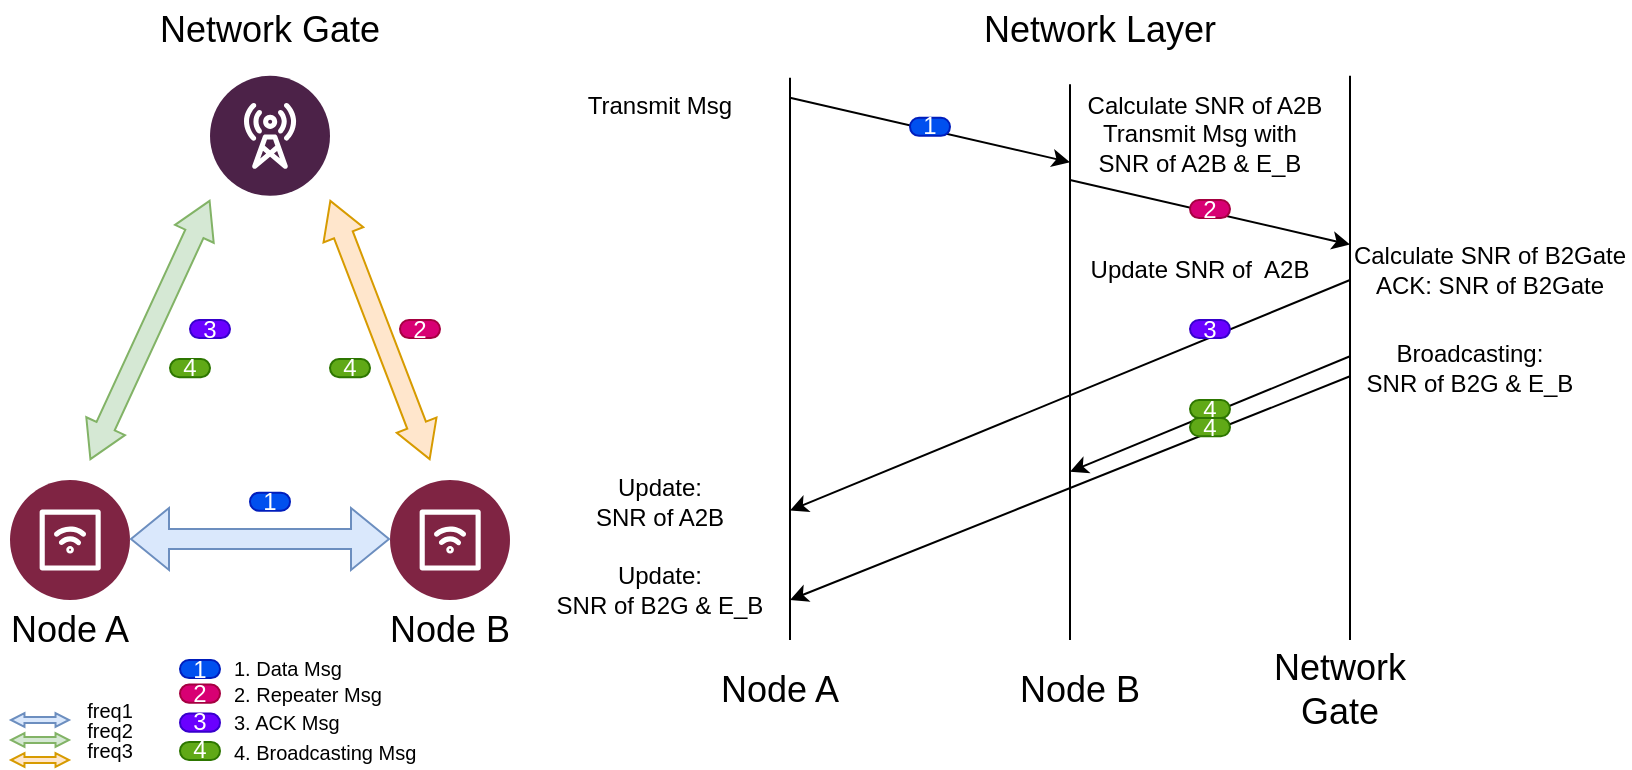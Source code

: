 <mxfile version="26.0.4">
  <diagram name="第 1 页" id="NGuW2NCNyrPwk5mXRrFH">
    <mxGraphModel dx="1028" dy="653" grid="1" gridSize="10" guides="1" tooltips="1" connect="1" arrows="1" fold="1" page="1" pageScale="1" pageWidth="827" pageHeight="1169" math="0" shadow="0">
      <root>
        <mxCell id="0" />
        <mxCell id="1" parent="0" />
        <mxCell id="4m--KOa5j3XnfrohW2ux-1" value="" style="verticalLabelPosition=bottom;aspect=fixed;html=1;shape=mxgraph.salesforce.iot2;" vertex="1" parent="1">
          <mxGeometry x="10" y="380" width="60" height="60" as="geometry" />
        </mxCell>
        <mxCell id="4m--KOa5j3XnfrohW2ux-2" value="" style="verticalLabelPosition=bottom;aspect=fixed;html=1;shape=mxgraph.salesforce.iot2;" vertex="1" parent="1">
          <mxGeometry x="200" y="380" width="60" height="60" as="geometry" />
        </mxCell>
        <mxCell id="4m--KOa5j3XnfrohW2ux-3" value="" style="shape=flexArrow;endArrow=classic;startArrow=classic;html=1;rounded=0;fillColor=#dae8fc;strokeColor=#6c8ebf;" edge="1" parent="1">
          <mxGeometry width="100" height="100" relative="1" as="geometry">
            <mxPoint x="70" y="409.5" as="sourcePoint" />
            <mxPoint x="200" y="409.5" as="targetPoint" />
          </mxGeometry>
        </mxCell>
        <mxCell id="4m--KOa5j3XnfrohW2ux-4" value="&lt;span style=&quot;font-size: 18px;&quot;&gt;Node A&lt;/span&gt;" style="text;html=1;align=center;verticalAlign=middle;whiteSpace=wrap;rounded=0;" vertex="1" parent="1">
          <mxGeometry x="360" y="470" width="70" height="30" as="geometry" />
        </mxCell>
        <mxCell id="4m--KOa5j3XnfrohW2ux-5" value="&lt;span style=&quot;font-size: 18px;&quot;&gt;Node B&lt;/span&gt;" style="text;html=1;align=center;verticalAlign=middle;whiteSpace=wrap;rounded=0;" vertex="1" parent="1">
          <mxGeometry x="510" y="470" width="70" height="30" as="geometry" />
        </mxCell>
        <mxCell id="4m--KOa5j3XnfrohW2ux-6" value="" style="endArrow=classic;html=1;rounded=0;" edge="1" parent="1">
          <mxGeometry width="50" height="50" relative="1" as="geometry">
            <mxPoint x="400" y="188.87" as="sourcePoint" />
            <mxPoint x="540" y="221.13" as="targetPoint" />
          </mxGeometry>
        </mxCell>
        <mxCell id="4m--KOa5j3XnfrohW2ux-7" value="" style="endArrow=classic;html=1;rounded=0;exitX=0;exitY=0.75;exitDx=0;exitDy=0;" edge="1" parent="1">
          <mxGeometry width="50" height="50" relative="1" as="geometry">
            <mxPoint x="680" y="280" as="sourcePoint" />
            <mxPoint x="400" y="395.24" as="targetPoint" />
          </mxGeometry>
        </mxCell>
        <mxCell id="4m--KOa5j3XnfrohW2ux-8" value="" style="endArrow=none;html=1;rounded=0;" edge="1" parent="1">
          <mxGeometry width="50" height="50" relative="1" as="geometry">
            <mxPoint x="400" y="460" as="sourcePoint" />
            <mxPoint x="400" y="178.87" as="targetPoint" />
          </mxGeometry>
        </mxCell>
        <mxCell id="4m--KOa5j3XnfrohW2ux-9" value="" style="endArrow=none;html=1;rounded=0;" edge="1" parent="1">
          <mxGeometry width="50" height="50" relative="1" as="geometry">
            <mxPoint x="540" y="460" as="sourcePoint" />
            <mxPoint x="540" y="182.07" as="targetPoint" />
            <Array as="points">
              <mxPoint x="540" y="304.33" />
            </Array>
          </mxGeometry>
        </mxCell>
        <mxCell id="4m--KOa5j3XnfrohW2ux-10" value="1" style="html=1;dashed=0;whiteSpace=wrap;shape=mxgraph.dfd.start;fillColor=#0050ef;strokeColor=#001DBC;fontColor=#ffffff;" vertex="1" parent="1">
          <mxGeometry x="460" y="198.87" width="20" height="9.06" as="geometry" />
        </mxCell>
        <mxCell id="4m--KOa5j3XnfrohW2ux-11" value="3" style="html=1;dashed=0;whiteSpace=wrap;shape=mxgraph.dfd.start;fillColor=#6a00ff;strokeColor=#3700CC;fontColor=#ffffff;" vertex="1" parent="1">
          <mxGeometry x="600" y="300.0" width="20" height="9.06" as="geometry" />
        </mxCell>
        <mxCell id="4m--KOa5j3XnfrohW2ux-14" value="Update SNR of&amp;nbsp; A2B" style="text;html=1;align=center;verticalAlign=middle;whiteSpace=wrap;rounded=0;fontSize=12;" vertex="1" parent="1">
          <mxGeometry x="545" y="260" width="120" height="30" as="geometry" />
        </mxCell>
        <mxCell id="4m--KOa5j3XnfrohW2ux-16" value="Update:&lt;div&gt;&lt;span style=&quot;background-color: transparent; color: light-dark(rgb(0, 0, 0), rgb(255, 255, 255));&quot;&gt;SNR of A2B&lt;/span&gt;&lt;/div&gt;" style="text;html=1;align=center;verticalAlign=middle;whiteSpace=wrap;rounded=0;fontSize=12;" vertex="1" parent="1">
          <mxGeometry x="280" y="375.86" width="110" height="30" as="geometry" />
        </mxCell>
        <mxCell id="4m--KOa5j3XnfrohW2ux-18" value="Transmit Msg" style="text;html=1;align=center;verticalAlign=middle;whiteSpace=wrap;rounded=0;fontSize=12;" vertex="1" parent="1">
          <mxGeometry x="290" y="177.93" width="90" height="30" as="geometry" />
        </mxCell>
        <mxCell id="4m--KOa5j3XnfrohW2ux-19" value="" style="endArrow=none;html=1;rounded=0;" edge="1" parent="1">
          <mxGeometry width="50" height="50" relative="1" as="geometry">
            <mxPoint x="680" y="460" as="sourcePoint" />
            <mxPoint x="680" y="177.93" as="targetPoint" />
          </mxGeometry>
        </mxCell>
        <mxCell id="4m--KOa5j3XnfrohW2ux-20" value="" style="endArrow=classic;html=1;rounded=0;" edge="1" parent="1">
          <mxGeometry width="50" height="50" relative="1" as="geometry">
            <mxPoint x="540" y="230" as="sourcePoint" />
            <mxPoint x="680" y="262.26" as="targetPoint" />
          </mxGeometry>
        </mxCell>
        <mxCell id="4m--KOa5j3XnfrohW2ux-21" value="&lt;span style=&quot;font-size: 18px;&quot;&gt;Network&lt;/span&gt;&lt;div&gt;&lt;span style=&quot;font-size: 18px;&quot;&gt;Gate&lt;/span&gt;&lt;/div&gt;" style="text;html=1;align=center;verticalAlign=middle;whiteSpace=wrap;rounded=0;" vertex="1" parent="1">
          <mxGeometry x="640" y="470" width="70" height="30" as="geometry" />
        </mxCell>
        <mxCell id="4m--KOa5j3XnfrohW2ux-22" value="" style="endArrow=classic;html=1;rounded=0;" edge="1" parent="1">
          <mxGeometry width="50" height="50" relative="1" as="geometry">
            <mxPoint x="680" y="318.12" as="sourcePoint" />
            <mxPoint x="540" y="375.86" as="targetPoint" />
          </mxGeometry>
        </mxCell>
        <mxCell id="4m--KOa5j3XnfrohW2ux-23" value="&lt;div&gt;&lt;span style=&quot;background-color: transparent; color: light-dark(rgb(0, 0, 0), rgb(255, 255, 255));&quot;&gt;Transmit Msg with&lt;/span&gt;&lt;/div&gt;&lt;div&gt;&lt;span style=&quot;background-color: transparent; color: light-dark(rgb(0, 0, 0), rgb(255, 255, 255));&quot;&gt;SNR of A2B &amp;amp; E_B&lt;/span&gt;&lt;/div&gt;" style="text;html=1;align=center;verticalAlign=middle;whiteSpace=wrap;rounded=0;fontSize=12;" vertex="1" parent="1">
          <mxGeometry x="550" y="198.87" width="110" height="30" as="geometry" />
        </mxCell>
        <mxCell id="4m--KOa5j3XnfrohW2ux-24" value="2" style="html=1;dashed=0;whiteSpace=wrap;shape=mxgraph.dfd.start;fillColor=#d80073;strokeColor=#A50040;fontColor=#ffffff;" vertex="1" parent="1">
          <mxGeometry x="600" y="240.0" width="20" height="9.06" as="geometry" />
        </mxCell>
        <mxCell id="4m--KOa5j3XnfrohW2ux-25" value="4" style="html=1;dashed=0;whiteSpace=wrap;shape=mxgraph.dfd.start;fillColor=#60a917;strokeColor=#2D7600;fontColor=#ffffff;" vertex="1" parent="1">
          <mxGeometry x="600" y="340.0" width="20" height="9.06" as="geometry" />
        </mxCell>
        <mxCell id="4m--KOa5j3XnfrohW2ux-26" value="&lt;div&gt;Calculate SNR of B2Gate&lt;/div&gt;ACK: SNR of B2Gate" style="text;html=1;align=center;verticalAlign=middle;whiteSpace=wrap;rounded=0;fontSize=12;" vertex="1" parent="1">
          <mxGeometry x="680" y="260" width="140" height="30" as="geometry" />
        </mxCell>
        <mxCell id="4m--KOa5j3XnfrohW2ux-31" value="&lt;div&gt;Calculate SNR of A2B&lt;/div&gt;" style="text;html=1;align=center;verticalAlign=middle;whiteSpace=wrap;rounded=0;fontSize=12;" vertex="1" parent="1">
          <mxGeometry x="545" y="177.93" width="125" height="30" as="geometry" />
        </mxCell>
        <mxCell id="4m--KOa5j3XnfrohW2ux-35" value="Broadcasting:&lt;div&gt;SNR of B2G &amp;amp; E_B&lt;/div&gt;" style="text;html=1;align=center;verticalAlign=middle;whiteSpace=wrap;rounded=0;fontSize=12;" vertex="1" parent="1">
          <mxGeometry x="680" y="309.06" width="120" height="30" as="geometry" />
        </mxCell>
        <mxCell id="4m--KOa5j3XnfrohW2ux-36" value="" style="endArrow=classic;html=1;rounded=0;" edge="1" parent="1">
          <mxGeometry width="50" height="50" relative="1" as="geometry">
            <mxPoint x="680" y="328.12" as="sourcePoint" />
            <mxPoint x="400" y="440" as="targetPoint" />
          </mxGeometry>
        </mxCell>
        <mxCell id="4m--KOa5j3XnfrohW2ux-37" value="4" style="html=1;dashed=0;whiteSpace=wrap;shape=mxgraph.dfd.start;fillColor=#60a917;strokeColor=#2D7600;fontColor=#ffffff;" vertex="1" parent="1">
          <mxGeometry x="600" y="349.06" width="20" height="9.06" as="geometry" />
        </mxCell>
        <mxCell id="4m--KOa5j3XnfrohW2ux-38" value="" style="verticalLabelPosition=bottom;aspect=fixed;html=1;shape=mxgraph.salesforce.communications2;" vertex="1" parent="1">
          <mxGeometry x="110" y="177.93" width="60" height="60" as="geometry" />
        </mxCell>
        <mxCell id="4m--KOa5j3XnfrohW2ux-39" value="" style="shape=flexArrow;endArrow=classic;startArrow=classic;html=1;rounded=0;startWidth=10.286;startSize=5.714;endWidth=10.286;endSize=5.714;fillColor=#d5e8d4;strokeColor=#82b366;" edge="1" parent="1">
          <mxGeometry width="100" height="100" relative="1" as="geometry">
            <mxPoint x="50" y="370" as="sourcePoint" />
            <mxPoint x="110" y="240" as="targetPoint" />
          </mxGeometry>
        </mxCell>
        <mxCell id="4m--KOa5j3XnfrohW2ux-40" value="" style="shape=flexArrow;endArrow=classic;startArrow=classic;html=1;rounded=0;startWidth=10.286;startSize=5.714;endWidth=10.286;endSize=5.714;fillColor=#ffe6cc;strokeColor=#d79b00;" edge="1" parent="1">
          <mxGeometry width="100" height="100" relative="1" as="geometry">
            <mxPoint x="220" y="370" as="sourcePoint" />
            <mxPoint x="170" y="240" as="targetPoint" />
          </mxGeometry>
        </mxCell>
        <mxCell id="4m--KOa5j3XnfrohW2ux-41" value="" style="shape=flexArrow;endArrow=classic;startArrow=classic;html=1;rounded=0;startWidth=2.742;startSize=1.912;endWidth=2.742;endSize=1.912;fillColor=#dae8fc;strokeColor=#6c8ebf;width=3.04;" edge="1" parent="1">
          <mxGeometry width="100" height="100" relative="1" as="geometry">
            <mxPoint x="10" y="500" as="sourcePoint" />
            <mxPoint x="40" y="500" as="targetPoint" />
          </mxGeometry>
        </mxCell>
        <mxCell id="4m--KOa5j3XnfrohW2ux-42" value="" style="shape=flexArrow;endArrow=classic;startArrow=classic;html=1;rounded=0;startWidth=2.742;startSize=1.912;endWidth=2.742;endSize=1.912;fillColor=#d5e8d4;strokeColor=#82b366;width=3.04;" edge="1" parent="1">
          <mxGeometry width="100" height="100" relative="1" as="geometry">
            <mxPoint x="10" y="510" as="sourcePoint" />
            <mxPoint x="40" y="510" as="targetPoint" />
          </mxGeometry>
        </mxCell>
        <mxCell id="4m--KOa5j3XnfrohW2ux-43" value="" style="shape=flexArrow;endArrow=classic;startArrow=classic;html=1;rounded=0;startWidth=2.742;startSize=1.912;endWidth=2.742;endSize=1.912;fillColor=#ffe6cc;strokeColor=#d79b00;width=3.04;" edge="1" parent="1">
          <mxGeometry width="100" height="100" relative="1" as="geometry">
            <mxPoint x="10" y="520" as="sourcePoint" />
            <mxPoint x="40" y="520" as="targetPoint" />
          </mxGeometry>
        </mxCell>
        <mxCell id="4m--KOa5j3XnfrohW2ux-45" value="&lt;span style=&quot;font-size: 10px;&quot;&gt;freq1&lt;/span&gt;" style="text;html=1;align=center;verticalAlign=middle;whiteSpace=wrap;rounded=0;" vertex="1" parent="1">
          <mxGeometry x="50" y="490" width="20" height="10" as="geometry" />
        </mxCell>
        <mxCell id="4m--KOa5j3XnfrohW2ux-46" value="&lt;span style=&quot;font-size: 10px;&quot;&gt;freq2&lt;/span&gt;" style="text;html=1;align=center;verticalAlign=middle;whiteSpace=wrap;rounded=0;" vertex="1" parent="1">
          <mxGeometry x="50" y="500" width="20" height="10" as="geometry" />
        </mxCell>
        <mxCell id="4m--KOa5j3XnfrohW2ux-47" value="&lt;span style=&quot;font-size: 10px;&quot;&gt;freq3&lt;/span&gt;" style="text;html=1;align=center;verticalAlign=middle;whiteSpace=wrap;rounded=0;" vertex="1" parent="1">
          <mxGeometry x="50" y="510" width="20" height="10" as="geometry" />
        </mxCell>
        <mxCell id="4m--KOa5j3XnfrohW2ux-49" value="&lt;span style=&quot;font-size: 18px;&quot;&gt;Node A&lt;/span&gt;" style="text;html=1;align=center;verticalAlign=middle;whiteSpace=wrap;rounded=0;" vertex="1" parent="1">
          <mxGeometry x="5" y="440" width="70" height="30" as="geometry" />
        </mxCell>
        <mxCell id="4m--KOa5j3XnfrohW2ux-50" value="&lt;span style=&quot;font-size: 18px;&quot;&gt;Node B&lt;/span&gt;" style="text;html=1;align=center;verticalAlign=middle;whiteSpace=wrap;rounded=0;" vertex="1" parent="1">
          <mxGeometry x="195" y="440" width="70" height="30" as="geometry" />
        </mxCell>
        <mxCell id="4m--KOa5j3XnfrohW2ux-51" value="&lt;span style=&quot;font-size: 18px;&quot;&gt;Network&amp;nbsp;&lt;/span&gt;&lt;span style=&quot;font-size: 18px; background-color: transparent; color: light-dark(rgb(0, 0, 0), rgb(255, 255, 255));&quot;&gt;Gate&lt;/span&gt;" style="text;html=1;align=center;verticalAlign=middle;whiteSpace=wrap;rounded=0;" vertex="1" parent="1">
          <mxGeometry x="75" y="140" width="130" height="30" as="geometry" />
        </mxCell>
        <mxCell id="4m--KOa5j3XnfrohW2ux-52" value="&lt;span style=&quot;font-size: 18px;&quot;&gt;Network Layer&lt;/span&gt;" style="text;html=1;align=center;verticalAlign=middle;whiteSpace=wrap;rounded=0;" vertex="1" parent="1">
          <mxGeometry x="490" y="140" width="130" height="30" as="geometry" />
        </mxCell>
        <mxCell id="4m--KOa5j3XnfrohW2ux-53" value="1" style="html=1;dashed=0;whiteSpace=wrap;shape=mxgraph.dfd.start;fillColor=#0050ef;strokeColor=#001DBC;fontColor=#ffffff;" vertex="1" parent="1">
          <mxGeometry x="130" y="386.33" width="20" height="9.06" as="geometry" />
        </mxCell>
        <mxCell id="4m--KOa5j3XnfrohW2ux-54" value="2" style="html=1;dashed=0;whiteSpace=wrap;shape=mxgraph.dfd.start;fillColor=#d80073;strokeColor=#A50040;fontColor=#ffffff;" vertex="1" parent="1">
          <mxGeometry x="205" y="300.0" width="20" height="9.06" as="geometry" />
        </mxCell>
        <mxCell id="4m--KOa5j3XnfrohW2ux-55" value="3" style="html=1;dashed=0;whiteSpace=wrap;shape=mxgraph.dfd.start;fillColor=#6a00ff;strokeColor=#3700CC;fontColor=#ffffff;" vertex="1" parent="1">
          <mxGeometry x="100" y="300.0" width="20" height="9.06" as="geometry" />
        </mxCell>
        <mxCell id="4m--KOa5j3XnfrohW2ux-57" value="4" style="html=1;dashed=0;whiteSpace=wrap;shape=mxgraph.dfd.start;fillColor=#60a917;strokeColor=#2D7600;fontColor=#ffffff;" vertex="1" parent="1">
          <mxGeometry x="90" y="319.53" width="20" height="9.06" as="geometry" />
        </mxCell>
        <mxCell id="4m--KOa5j3XnfrohW2ux-58" value="4" style="html=1;dashed=0;whiteSpace=wrap;shape=mxgraph.dfd.start;fillColor=#60a917;strokeColor=#2D7600;fontColor=#ffffff;" vertex="1" parent="1">
          <mxGeometry x="170" y="319.53" width="20" height="9.06" as="geometry" />
        </mxCell>
        <mxCell id="4m--KOa5j3XnfrohW2ux-59" value="3" style="html=1;dashed=0;whiteSpace=wrap;shape=mxgraph.dfd.start;fillColor=#6a00ff;strokeColor=#3700CC;fontColor=#ffffff;" vertex="1" parent="1">
          <mxGeometry x="95" y="496.79" width="20" height="9.06" as="geometry" />
        </mxCell>
        <mxCell id="4m--KOa5j3XnfrohW2ux-60" value="2" style="html=1;dashed=0;whiteSpace=wrap;shape=mxgraph.dfd.start;fillColor=#d80073;strokeColor=#A50040;fontColor=#ffffff;" vertex="1" parent="1">
          <mxGeometry x="95" y="482.26" width="20" height="9.06" as="geometry" />
        </mxCell>
        <mxCell id="4m--KOa5j3XnfrohW2ux-61" value="4" style="html=1;dashed=0;whiteSpace=wrap;shape=mxgraph.dfd.start;fillColor=#60a917;strokeColor=#2D7600;fontColor=#ffffff;" vertex="1" parent="1">
          <mxGeometry x="95" y="510.94" width="20" height="9.06" as="geometry" />
        </mxCell>
        <mxCell id="4m--KOa5j3XnfrohW2ux-62" value="&lt;span style=&quot;font-size: 10px;&quot;&gt;1. Data Msg&lt;/span&gt;" style="text;html=1;align=left;verticalAlign=middle;whiteSpace=wrap;rounded=0;" vertex="1" parent="1">
          <mxGeometry x="120" y="469.06" width="70" height="10" as="geometry" />
        </mxCell>
        <mxCell id="4m--KOa5j3XnfrohW2ux-63" value="&lt;span style=&quot;font-size: 10px;&quot;&gt;2. Repeater Msg&lt;/span&gt;" style="text;html=1;align=left;verticalAlign=middle;whiteSpace=wrap;rounded=0;" vertex="1" parent="1">
          <mxGeometry x="120" y="482.26" width="80" height="10" as="geometry" />
        </mxCell>
        <mxCell id="4m--KOa5j3XnfrohW2ux-64" value="&lt;span style=&quot;font-size: 10px;&quot;&gt;3. ACK Msg&lt;/span&gt;" style="text;html=1;align=left;verticalAlign=middle;whiteSpace=wrap;rounded=0;" vertex="1" parent="1">
          <mxGeometry x="120" y="496.32" width="100" height="10" as="geometry" />
        </mxCell>
        <mxCell id="4m--KOa5j3XnfrohW2ux-65" value="1" style="html=1;dashed=0;whiteSpace=wrap;shape=mxgraph.dfd.start;fillColor=#0050ef;strokeColor=#001DBC;fontColor=#ffffff;" vertex="1" parent="1">
          <mxGeometry x="95" y="470" width="20" height="9.06" as="geometry" />
        </mxCell>
        <mxCell id="4m--KOa5j3XnfrohW2ux-66" value="&lt;span style=&quot;font-size: 10px;&quot;&gt;4. Broadcasting Msg&lt;/span&gt;" style="text;html=1;align=left;verticalAlign=middle;whiteSpace=wrap;rounded=0;" vertex="1" parent="1">
          <mxGeometry x="120" y="510.94" width="100" height="10" as="geometry" />
        </mxCell>
        <mxCell id="4m--KOa5j3XnfrohW2ux-67" value="Update:&lt;div&gt;&lt;span style=&quot;background-color: transparent; color: light-dark(rgb(0, 0, 0), rgb(255, 255, 255));&quot;&gt;SNR of B2G &amp;amp; E_B&lt;/span&gt;&lt;/div&gt;" style="text;html=1;align=center;verticalAlign=middle;whiteSpace=wrap;rounded=0;fontSize=12;" vertex="1" parent="1">
          <mxGeometry x="280" y="420" width="110" height="30" as="geometry" />
        </mxCell>
      </root>
    </mxGraphModel>
  </diagram>
</mxfile>

